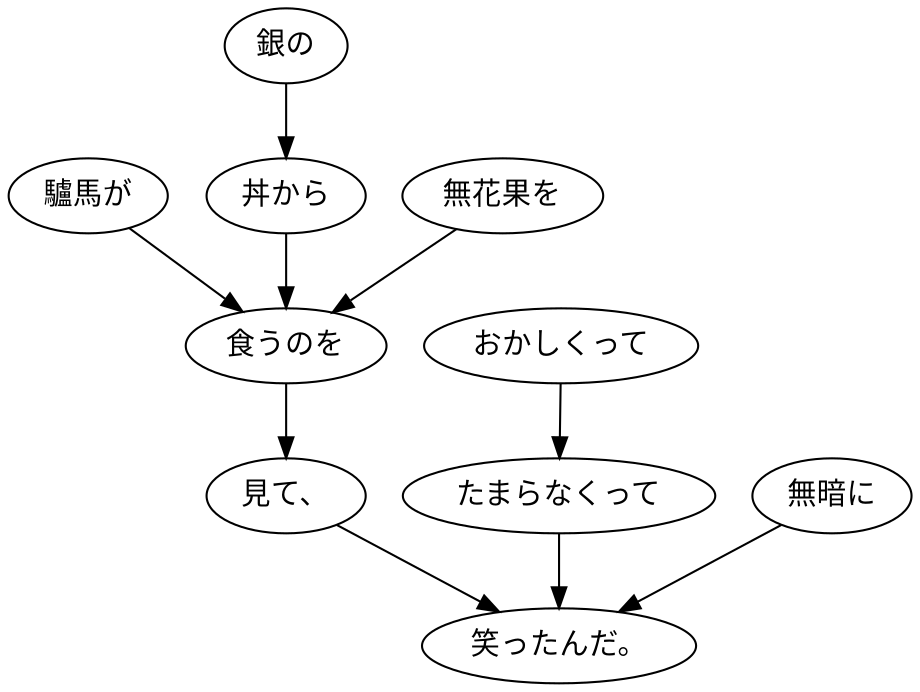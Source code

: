 digraph graph5316 {
	node0 [label="驢馬が"];
	node1 [label="銀の"];
	node2 [label="丼から"];
	node3 [label="無花果を"];
	node4 [label="食うのを"];
	node5 [label="見て、"];
	node6 [label="おかしくって"];
	node7 [label="たまらなくって"];
	node8 [label="無暗に"];
	node9 [label="笑ったんだ。"];
	node0 -> node4;
	node1 -> node2;
	node2 -> node4;
	node3 -> node4;
	node4 -> node5;
	node5 -> node9;
	node6 -> node7;
	node7 -> node9;
	node8 -> node9;
}
